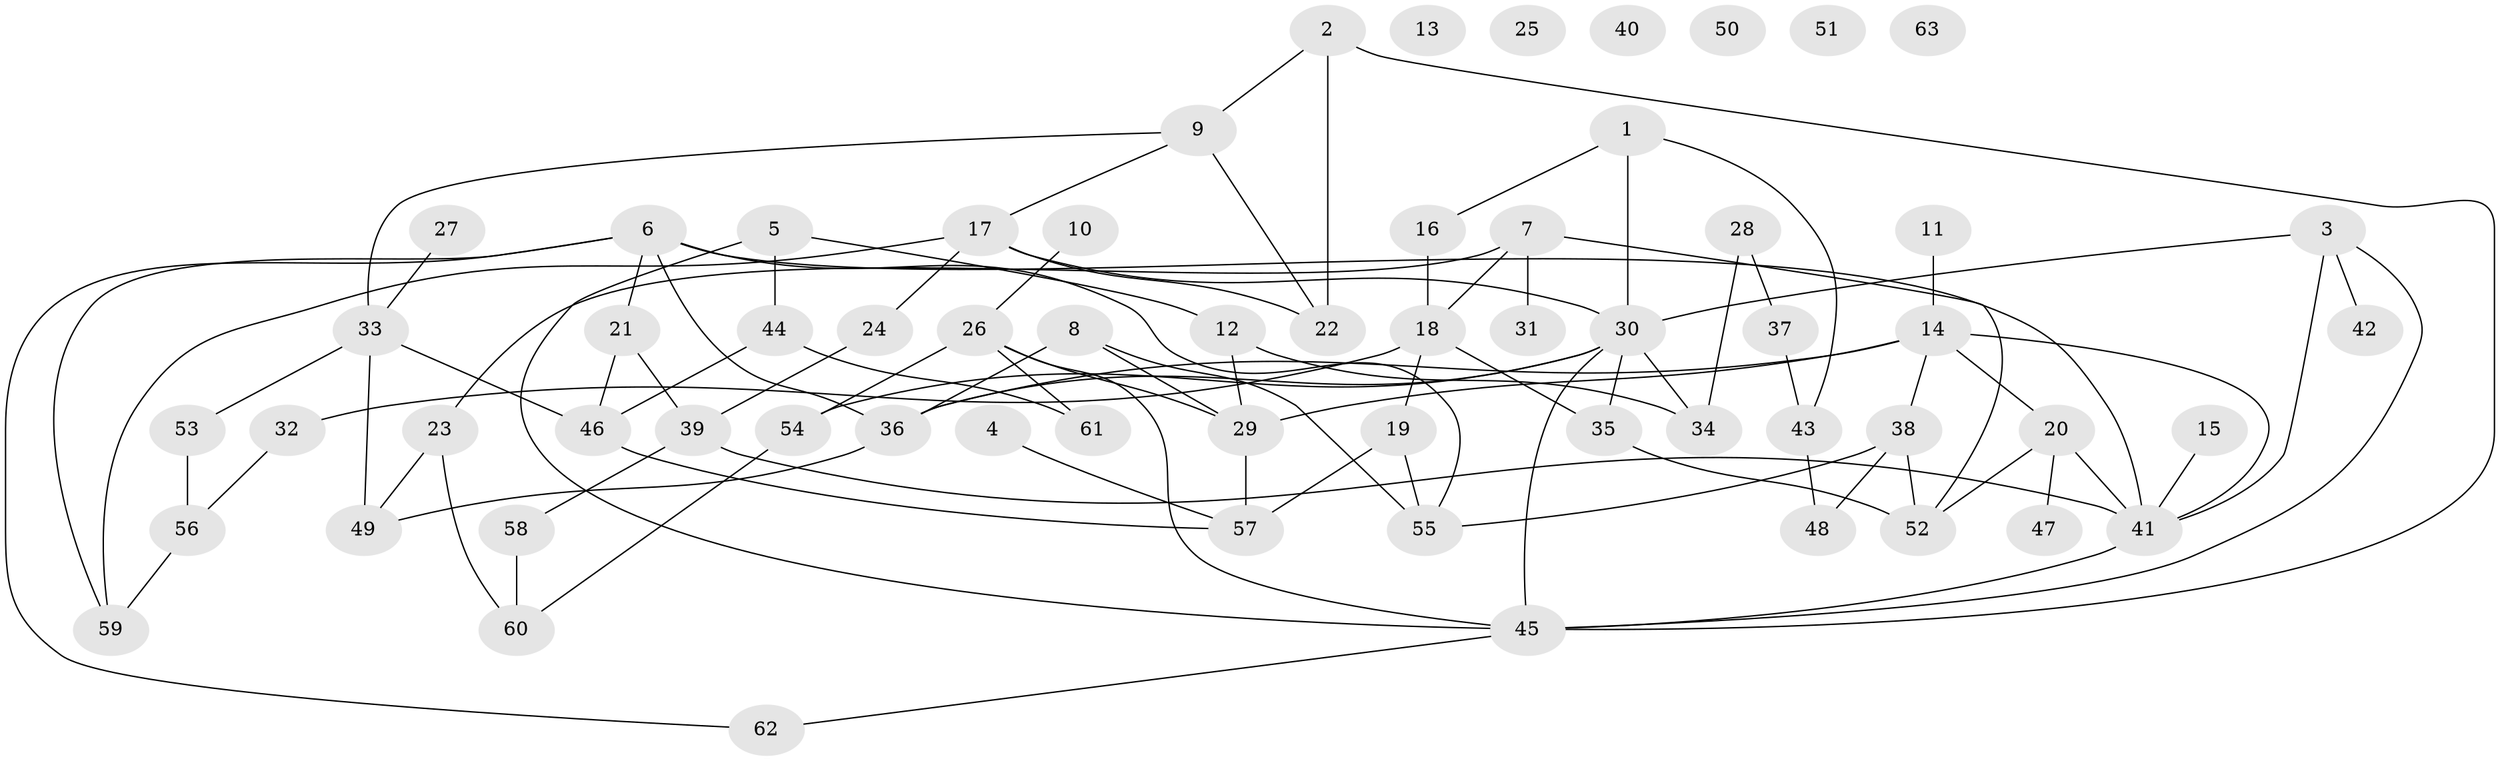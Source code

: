 // coarse degree distribution, {5: 0.1282051282051282, 9: 0.05128205128205128, 4: 0.23076923076923078, 1: 0.20512820512820512, 3: 0.23076923076923078, 2: 0.07692307692307693, 6: 0.05128205128205128, 8: 0.02564102564102564}
// Generated by graph-tools (version 1.1) at 2025/48/03/04/25 22:48:04]
// undirected, 63 vertices, 93 edges
graph export_dot {
  node [color=gray90,style=filled];
  1;
  2;
  3;
  4;
  5;
  6;
  7;
  8;
  9;
  10;
  11;
  12;
  13;
  14;
  15;
  16;
  17;
  18;
  19;
  20;
  21;
  22;
  23;
  24;
  25;
  26;
  27;
  28;
  29;
  30;
  31;
  32;
  33;
  34;
  35;
  36;
  37;
  38;
  39;
  40;
  41;
  42;
  43;
  44;
  45;
  46;
  47;
  48;
  49;
  50;
  51;
  52;
  53;
  54;
  55;
  56;
  57;
  58;
  59;
  60;
  61;
  62;
  63;
  1 -- 16;
  1 -- 30;
  1 -- 43;
  2 -- 9;
  2 -- 22;
  2 -- 45;
  3 -- 30;
  3 -- 41;
  3 -- 42;
  3 -- 45;
  4 -- 57;
  5 -- 12;
  5 -- 44;
  5 -- 45;
  6 -- 21;
  6 -- 36;
  6 -- 41;
  6 -- 55;
  6 -- 59;
  6 -- 62;
  7 -- 18;
  7 -- 23;
  7 -- 31;
  7 -- 52;
  8 -- 29;
  8 -- 36;
  8 -- 55;
  9 -- 17;
  9 -- 22;
  9 -- 33;
  10 -- 26;
  11 -- 14;
  12 -- 29;
  12 -- 34;
  14 -- 20;
  14 -- 29;
  14 -- 36;
  14 -- 38;
  14 -- 41;
  15 -- 41;
  16 -- 18;
  17 -- 22;
  17 -- 24;
  17 -- 30;
  17 -- 59;
  18 -- 19;
  18 -- 32;
  18 -- 35;
  19 -- 55;
  19 -- 57;
  20 -- 41;
  20 -- 47;
  20 -- 52;
  21 -- 39;
  21 -- 46;
  23 -- 49;
  23 -- 60;
  24 -- 39;
  26 -- 29;
  26 -- 45;
  26 -- 54;
  26 -- 61;
  27 -- 33;
  28 -- 34;
  28 -- 37;
  29 -- 57;
  30 -- 34;
  30 -- 35;
  30 -- 36;
  30 -- 45;
  30 -- 54;
  32 -- 56;
  33 -- 46;
  33 -- 49;
  33 -- 53;
  35 -- 52;
  36 -- 49;
  37 -- 43;
  38 -- 48;
  38 -- 52;
  38 -- 55;
  39 -- 41;
  39 -- 58;
  41 -- 45;
  43 -- 48;
  44 -- 46;
  44 -- 61;
  45 -- 62;
  46 -- 57;
  53 -- 56;
  54 -- 60;
  56 -- 59;
  58 -- 60;
}

